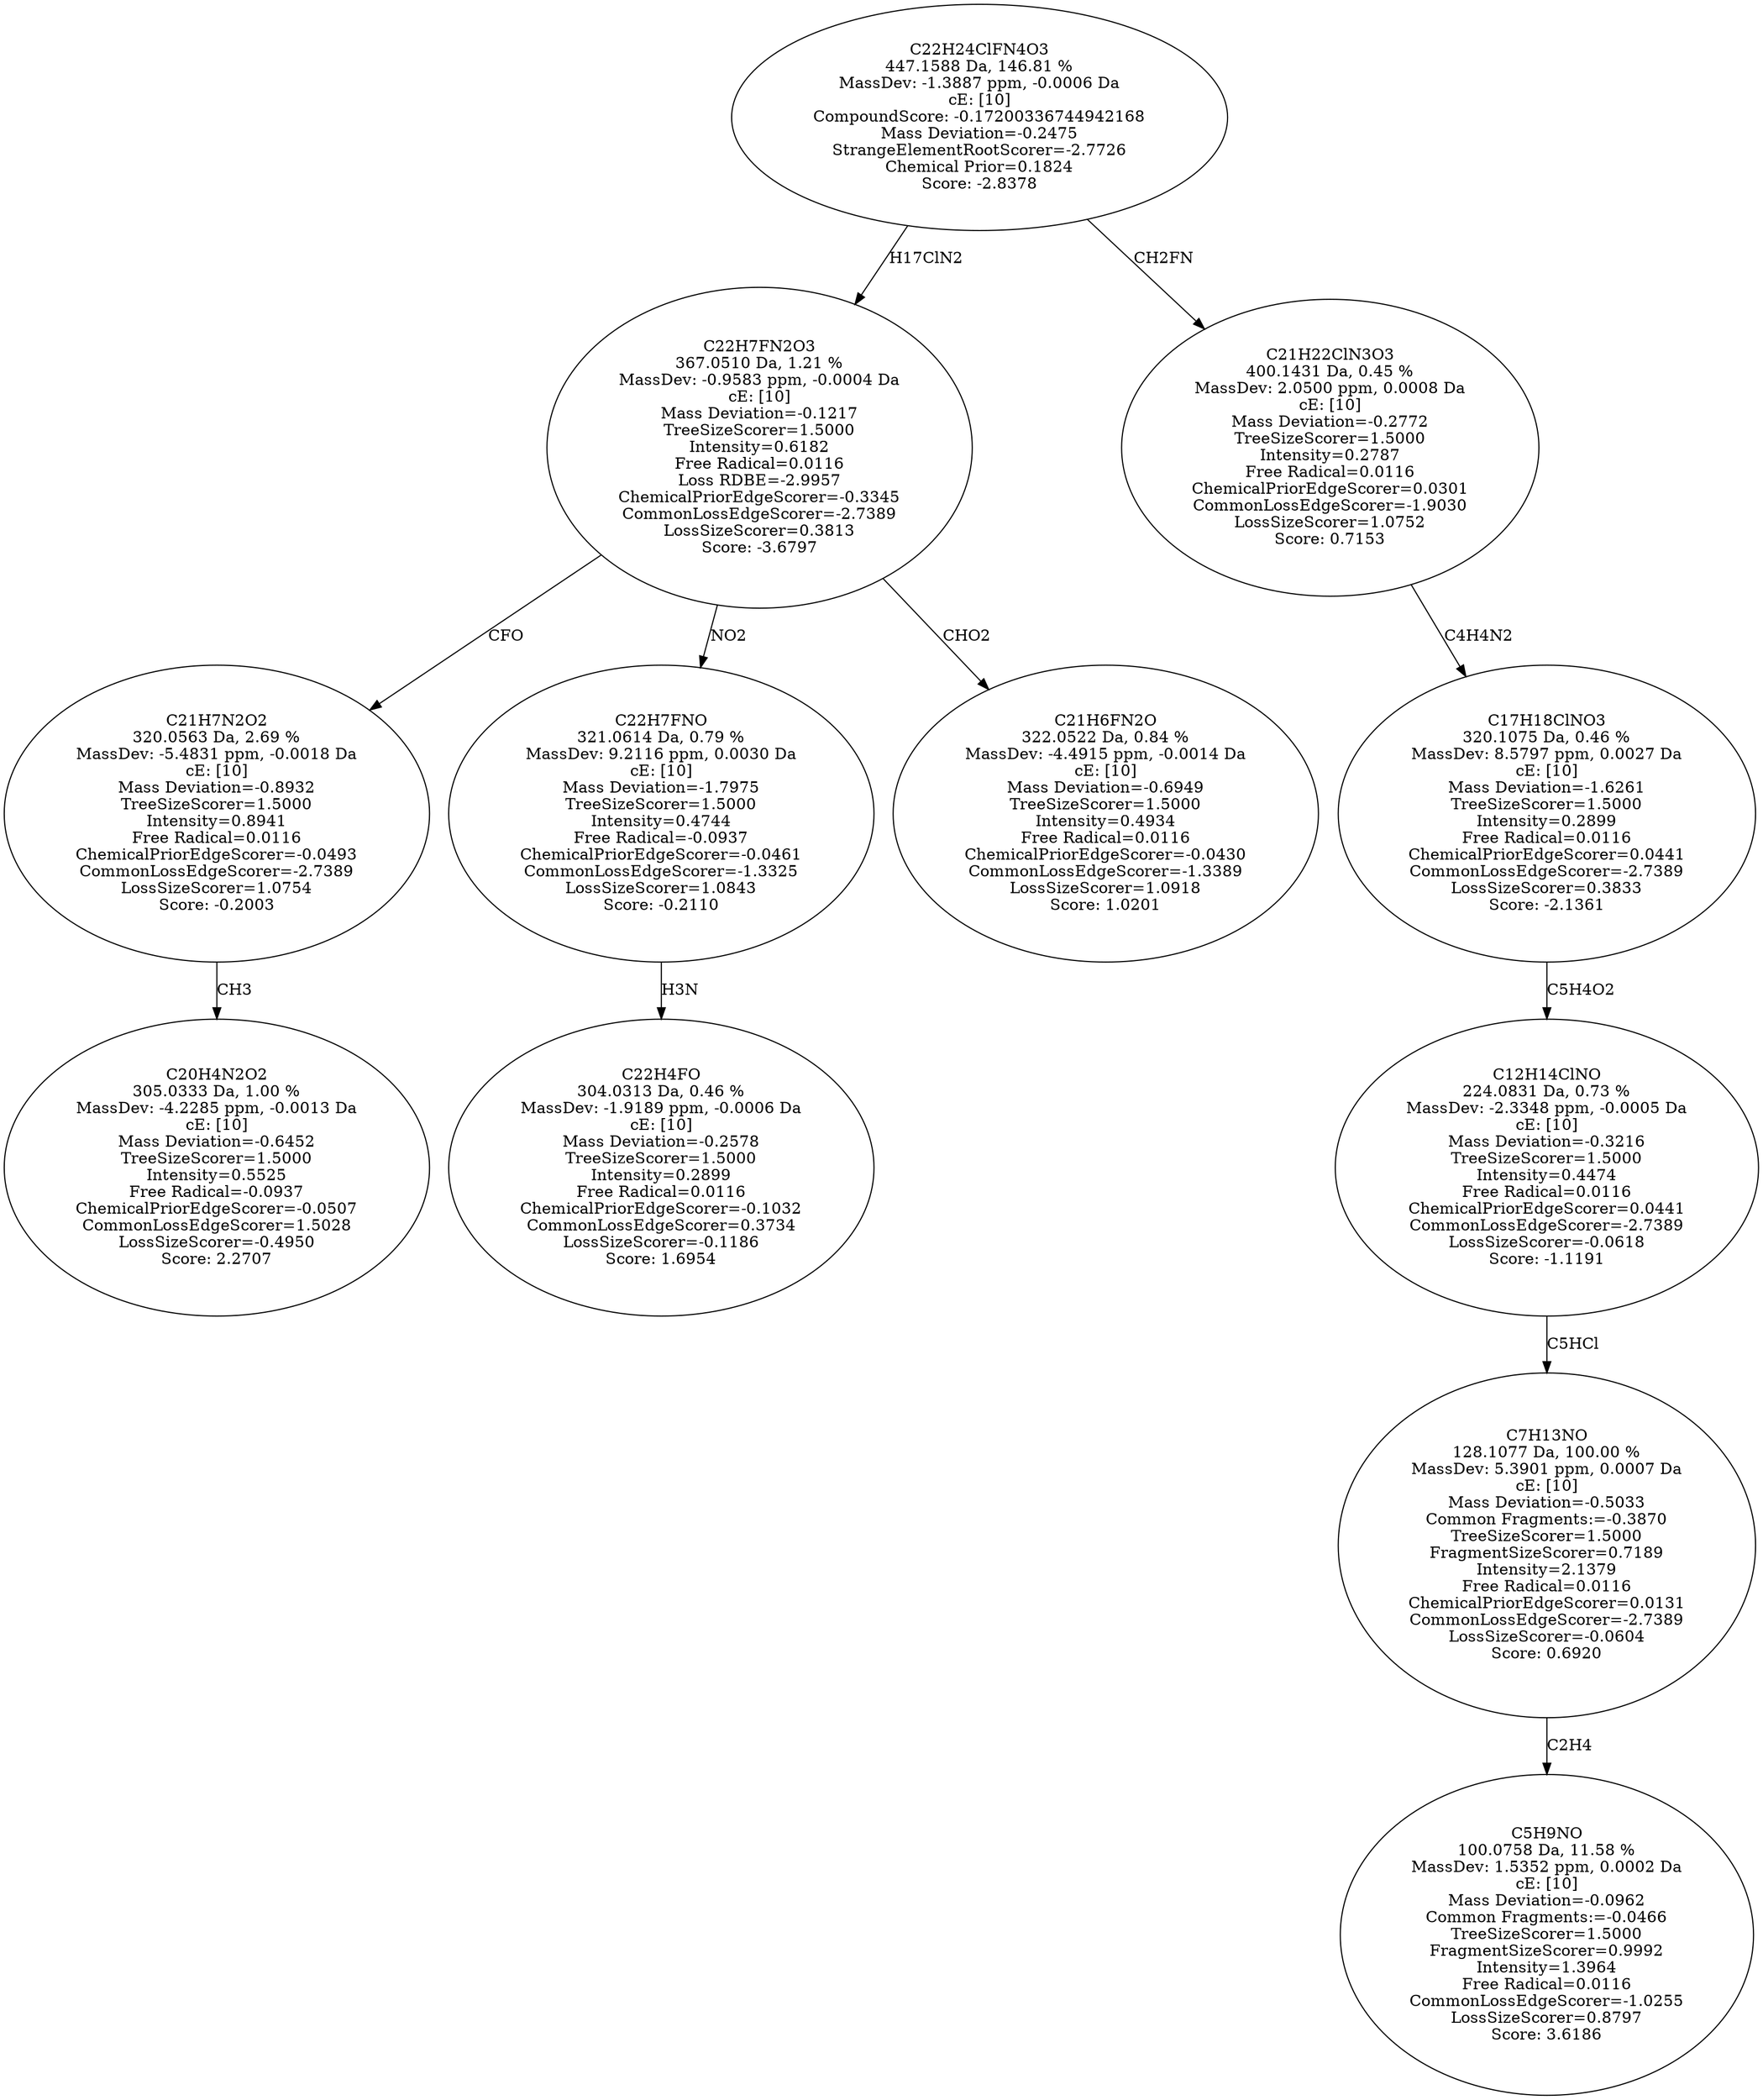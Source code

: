 strict digraph {
v1 [label="C20H4N2O2\n305.0333 Da, 1.00 %\nMassDev: -4.2285 ppm, -0.0013 Da\ncE: [10]\nMass Deviation=-0.6452\nTreeSizeScorer=1.5000\nIntensity=0.5525\nFree Radical=-0.0937\nChemicalPriorEdgeScorer=-0.0507\nCommonLossEdgeScorer=1.5028\nLossSizeScorer=-0.4950\nScore: 2.2707"];
v2 [label="C21H7N2O2\n320.0563 Da, 2.69 %\nMassDev: -5.4831 ppm, -0.0018 Da\ncE: [10]\nMass Deviation=-0.8932\nTreeSizeScorer=1.5000\nIntensity=0.8941\nFree Radical=0.0116\nChemicalPriorEdgeScorer=-0.0493\nCommonLossEdgeScorer=-2.7389\nLossSizeScorer=1.0754\nScore: -0.2003"];
v3 [label="C22H4FO\n304.0313 Da, 0.46 %\nMassDev: -1.9189 ppm, -0.0006 Da\ncE: [10]\nMass Deviation=-0.2578\nTreeSizeScorer=1.5000\nIntensity=0.2899\nFree Radical=0.0116\nChemicalPriorEdgeScorer=-0.1032\nCommonLossEdgeScorer=0.3734\nLossSizeScorer=-0.1186\nScore: 1.6954"];
v4 [label="C22H7FNO\n321.0614 Da, 0.79 %\nMassDev: 9.2116 ppm, 0.0030 Da\ncE: [10]\nMass Deviation=-1.7975\nTreeSizeScorer=1.5000\nIntensity=0.4744\nFree Radical=-0.0937\nChemicalPriorEdgeScorer=-0.0461\nCommonLossEdgeScorer=-1.3325\nLossSizeScorer=1.0843\nScore: -0.2110"];
v5 [label="C21H6FN2O\n322.0522 Da, 0.84 %\nMassDev: -4.4915 ppm, -0.0014 Da\ncE: [10]\nMass Deviation=-0.6949\nTreeSizeScorer=1.5000\nIntensity=0.4934\nFree Radical=0.0116\nChemicalPriorEdgeScorer=-0.0430\nCommonLossEdgeScorer=-1.3389\nLossSizeScorer=1.0918\nScore: 1.0201"];
v6 [label="C22H7FN2O3\n367.0510 Da, 1.21 %\nMassDev: -0.9583 ppm, -0.0004 Da\ncE: [10]\nMass Deviation=-0.1217\nTreeSizeScorer=1.5000\nIntensity=0.6182\nFree Radical=0.0116\nLoss RDBE=-2.9957\nChemicalPriorEdgeScorer=-0.3345\nCommonLossEdgeScorer=-2.7389\nLossSizeScorer=0.3813\nScore: -3.6797"];
v7 [label="C5H9NO\n100.0758 Da, 11.58 %\nMassDev: 1.5352 ppm, 0.0002 Da\ncE: [10]\nMass Deviation=-0.0962\nCommon Fragments:=-0.0466\nTreeSizeScorer=1.5000\nFragmentSizeScorer=0.9992\nIntensity=1.3964\nFree Radical=0.0116\nCommonLossEdgeScorer=-1.0255\nLossSizeScorer=0.8797\nScore: 3.6186"];
v8 [label="C7H13NO\n128.1077 Da, 100.00 %\nMassDev: 5.3901 ppm, 0.0007 Da\ncE: [10]\nMass Deviation=-0.5033\nCommon Fragments:=-0.3870\nTreeSizeScorer=1.5000\nFragmentSizeScorer=0.7189\nIntensity=2.1379\nFree Radical=0.0116\nChemicalPriorEdgeScorer=0.0131\nCommonLossEdgeScorer=-2.7389\nLossSizeScorer=-0.0604\nScore: 0.6920"];
v9 [label="C12H14ClNO\n224.0831 Da, 0.73 %\nMassDev: -2.3348 ppm, -0.0005 Da\ncE: [10]\nMass Deviation=-0.3216\nTreeSizeScorer=1.5000\nIntensity=0.4474\nFree Radical=0.0116\nChemicalPriorEdgeScorer=0.0441\nCommonLossEdgeScorer=-2.7389\nLossSizeScorer=-0.0618\nScore: -1.1191"];
v10 [label="C17H18ClNO3\n320.1075 Da, 0.46 %\nMassDev: 8.5797 ppm, 0.0027 Da\ncE: [10]\nMass Deviation=-1.6261\nTreeSizeScorer=1.5000\nIntensity=0.2899\nFree Radical=0.0116\nChemicalPriorEdgeScorer=0.0441\nCommonLossEdgeScorer=-2.7389\nLossSizeScorer=0.3833\nScore: -2.1361"];
v11 [label="C21H22ClN3O3\n400.1431 Da, 0.45 %\nMassDev: 2.0500 ppm, 0.0008 Da\ncE: [10]\nMass Deviation=-0.2772\nTreeSizeScorer=1.5000\nIntensity=0.2787\nFree Radical=0.0116\nChemicalPriorEdgeScorer=0.0301\nCommonLossEdgeScorer=-1.9030\nLossSizeScorer=1.0752\nScore: 0.7153"];
v12 [label="C22H24ClFN4O3\n447.1588 Da, 146.81 %\nMassDev: -1.3887 ppm, -0.0006 Da\ncE: [10]\nCompoundScore: -0.17200336744942168\nMass Deviation=-0.2475\nStrangeElementRootScorer=-2.7726\nChemical Prior=0.1824\nScore: -2.8378"];
v2 -> v1 [label="CH3"];
v6 -> v2 [label="CFO"];
v4 -> v3 [label="H3N"];
v6 -> v4 [label="NO2"];
v6 -> v5 [label="CHO2"];
v12 -> v6 [label="H17ClN2"];
v8 -> v7 [label="C2H4"];
v9 -> v8 [label="C5HCl"];
v10 -> v9 [label="C5H4O2"];
v11 -> v10 [label="C4H4N2"];
v12 -> v11 [label="CH2FN"];
}
